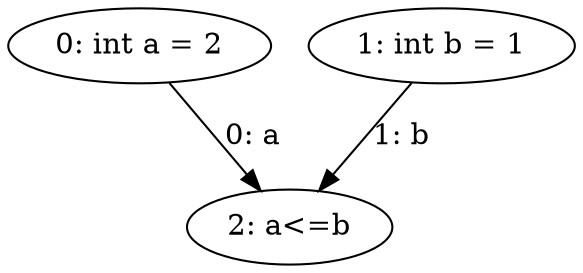 digraph G {
  1 [ label="0: int a = 2" ];
  2 [ label="1: int b = 1" ];
  3 [ label="2: a<=b" ];
  1 -> 3 [ label="0: a" ];
  2 -> 3 [ label="1: b" ];
}
